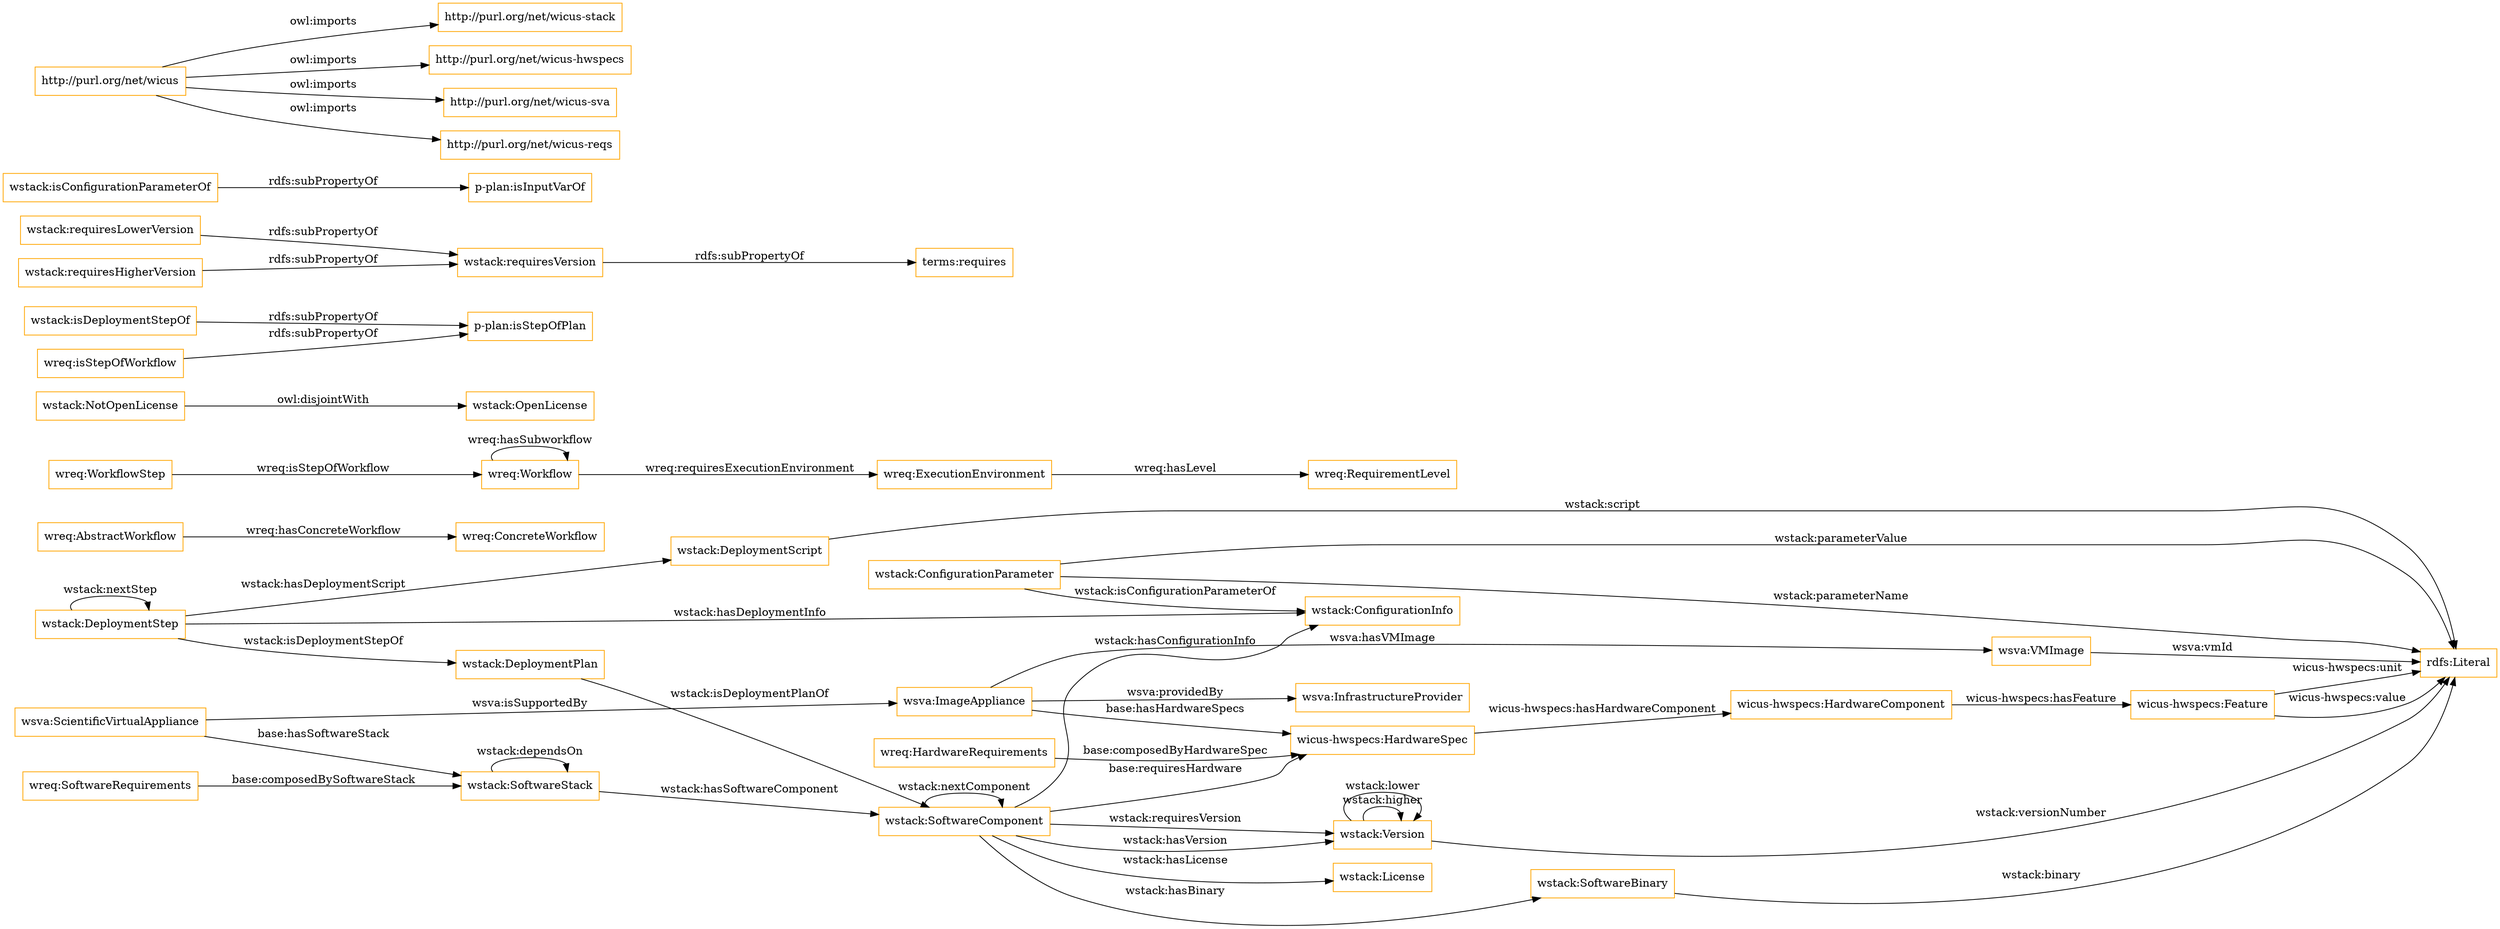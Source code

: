 digraph ar2dtool_diagram { 
rankdir=LR;
size="1501"
node [shape = rectangle, color="orange"]; "wsva:ScientificVirtualAppliance" "wsva:ImageAppliance" "wstack:SoftwareStack" "wstack:SoftwareComponent" "wreq:SoftwareRequirements" "wreq:HardwareRequirements" "wicus-hwspecs:HardwareSpec" "wreq:AbstractWorkflow" "wreq:WorkflowStep" "wreq:ExecutionEnvironment" "wreq:RequirementLevel" "wreq:ConcreteWorkflow" "wreq:Workflow" "wstack:ConfigurationInfo" "wstack:DeploymentStep" "wstack:Version" "wstack:SoftwareBinary" "wstack:OpenLicense" "wstack:License" "wstack:ConfigurationParameter" "wstack:DeploymentScript" "wstack:NotOpenLicense" "wstack:DeploymentPlan" "wicus-hwspecs:HardwareComponent" "wicus-hwspecs:Feature" "wsva:VMImage" "wsva:InfrastructureProvider" ; /*classes style*/
	"wstack:isDeploymentStepOf" -> "p-plan:isStepOfPlan" [ label = "rdfs:subPropertyOf" ];
	"wstack:requiresLowerVersion" -> "wstack:requiresVersion" [ label = "rdfs:subPropertyOf" ];
	"wstack:requiresHigherVersion" -> "wstack:requiresVersion" [ label = "rdfs:subPropertyOf" ];
	"wstack:isConfigurationParameterOf" -> "p-plan:isInputVarOf" [ label = "rdfs:subPropertyOf" ];
	"wstack:requiresVersion" -> "terms:requires" [ label = "rdfs:subPropertyOf" ];
	"wreq:isStepOfWorkflow" -> "p-plan:isStepOfPlan" [ label = "rdfs:subPropertyOf" ];
	"http://purl.org/net/wicus" -> "http://purl.org/net/wicus-stack" [ label = "owl:imports" ];
	"http://purl.org/net/wicus" -> "http://purl.org/net/wicus-hwspecs" [ label = "owl:imports" ];
	"http://purl.org/net/wicus" -> "http://purl.org/net/wicus-sva" [ label = "owl:imports" ];
	"http://purl.org/net/wicus" -> "http://purl.org/net/wicus-reqs" [ label = "owl:imports" ];
	"wstack:NotOpenLicense" -> "wstack:OpenLicense" [ label = "owl:disjointWith" ];
	"wreq:ExecutionEnvironment" -> "wreq:RequirementLevel" [ label = "wreq:hasLevel" ];
	"wstack:DeploymentStep" -> "wstack:DeploymentScript" [ label = "wstack:hasDeploymentScript" ];
	"wstack:SoftwareComponent" -> "wicus-hwspecs:HardwareSpec" [ label = "base:requiresHardware" ];
	"wstack:Version" -> "wstack:Version" [ label = "wstack:higher" ];
	"wsva:ScientificVirtualAppliance" -> "wstack:SoftwareStack" [ label = "base:hasSoftwareStack" ];
	"wstack:SoftwareBinary" -> "rdfs:Literal" [ label = "wstack:binary" ];
	"wstack:DeploymentScript" -> "rdfs:Literal" [ label = "wstack:script" ];
	"wsva:ImageAppliance" -> "wsva:VMImage" [ label = "wsva:hasVMImage" ];
	"wstack:DeploymentStep" -> "wstack:ConfigurationInfo" [ label = "wstack:hasDeploymentInfo" ];
	"wicus-hwspecs:HardwareSpec" -> "wicus-hwspecs:HardwareComponent" [ label = "wicus-hwspecs:hasHardwareComponent" ];
	"wstack:Version" -> "wstack:Version" [ label = "wstack:lower" ];
	"wreq:Workflow" -> "wreq:ExecutionEnvironment" [ label = "wreq:requiresExecutionEnvironment" ];
	"wsva:VMImage" -> "rdfs:Literal" [ label = "wsva:vmId" ];
	"wstack:SoftwareComponent" -> "wstack:ConfigurationInfo" [ label = "wstack:hasConfigurationInfo" ];
	"wstack:SoftwareComponent" -> "wstack:SoftwareBinary" [ label = "wstack:hasBinary" ];
	"wreq:AbstractWorkflow" -> "wreq:ConcreteWorkflow" [ label = "wreq:hasConcreteWorkflow" ];
	"wicus-hwspecs:HardwareComponent" -> "wicus-hwspecs:Feature" [ label = "wicus-hwspecs:hasFeature" ];
	"wicus-hwspecs:Feature" -> "rdfs:Literal" [ label = "wicus-hwspecs:value" ];
	"wstack:DeploymentStep" -> "wstack:DeploymentStep" [ label = "wstack:nextStep" ];
	"wreq:SoftwareRequirements" -> "wstack:SoftwareStack" [ label = "base:composedBySoftwareStack" ];
	"wreq:Workflow" -> "wreq:Workflow" [ label = "wreq:hasSubworkflow" ];
	"wstack:SoftwareComponent" -> "wstack:License" [ label = "wstack:hasLicense" ];
	"wsva:ImageAppliance" -> "wsva:InfrastructureProvider" [ label = "wsva:providedBy" ];
	"wstack:SoftwareStack" -> "wstack:SoftwareStack" [ label = "wstack:dependsOn" ];
	"wstack:SoftwareStack" -> "wstack:SoftwareComponent" [ label = "wstack:hasSoftwareComponent" ];
	"wicus-hwspecs:Feature" -> "rdfs:Literal" [ label = "wicus-hwspecs:unit" ];
	"wstack:Version" -> "rdfs:Literal" [ label = "wstack:versionNumber" ];
	"wstack:SoftwareComponent" -> "wstack:SoftwareComponent" [ label = "wstack:nextComponent" ];
	"wstack:SoftwareComponent" -> "wstack:Version" [ label = "wstack:hasVersion" ];
	"wreq:HardwareRequirements" -> "wicus-hwspecs:HardwareSpec" [ label = "base:composedByHardwareSpec" ];
	"wstack:DeploymentStep" -> "wstack:DeploymentPlan" [ label = "wstack:isDeploymentStepOf" ];
	"wsva:ScientificVirtualAppliance" -> "wsva:ImageAppliance" [ label = "wsva:isSupportedBy" ];
	"wreq:WorkflowStep" -> "wreq:Workflow" [ label = "wreq:isStepOfWorkflow" ];
	"wstack:ConfigurationParameter" -> "rdfs:Literal" [ label = "wstack:parameterValue" ];
	"wstack:ConfigurationParameter" -> "rdfs:Literal" [ label = "wstack:parameterName" ];
	"wsva:ImageAppliance" -> "wicus-hwspecs:HardwareSpec" [ label = "base:hasHardwareSpecs" ];
	"wstack:SoftwareComponent" -> "wstack:Version" [ label = "wstack:requiresVersion" ];
	"wstack:DeploymentPlan" -> "wstack:SoftwareComponent" [ label = "wstack:isDeploymentPlanOf" ];
	"wstack:ConfigurationParameter" -> "wstack:ConfigurationInfo" [ label = "wstack:isConfigurationParameterOf" ];

}

